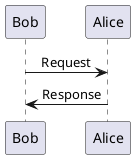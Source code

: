 @startuml
skinparam SequenceMessageAlignment right
Bob -> Alice : Request
Alice -> Bob : Response